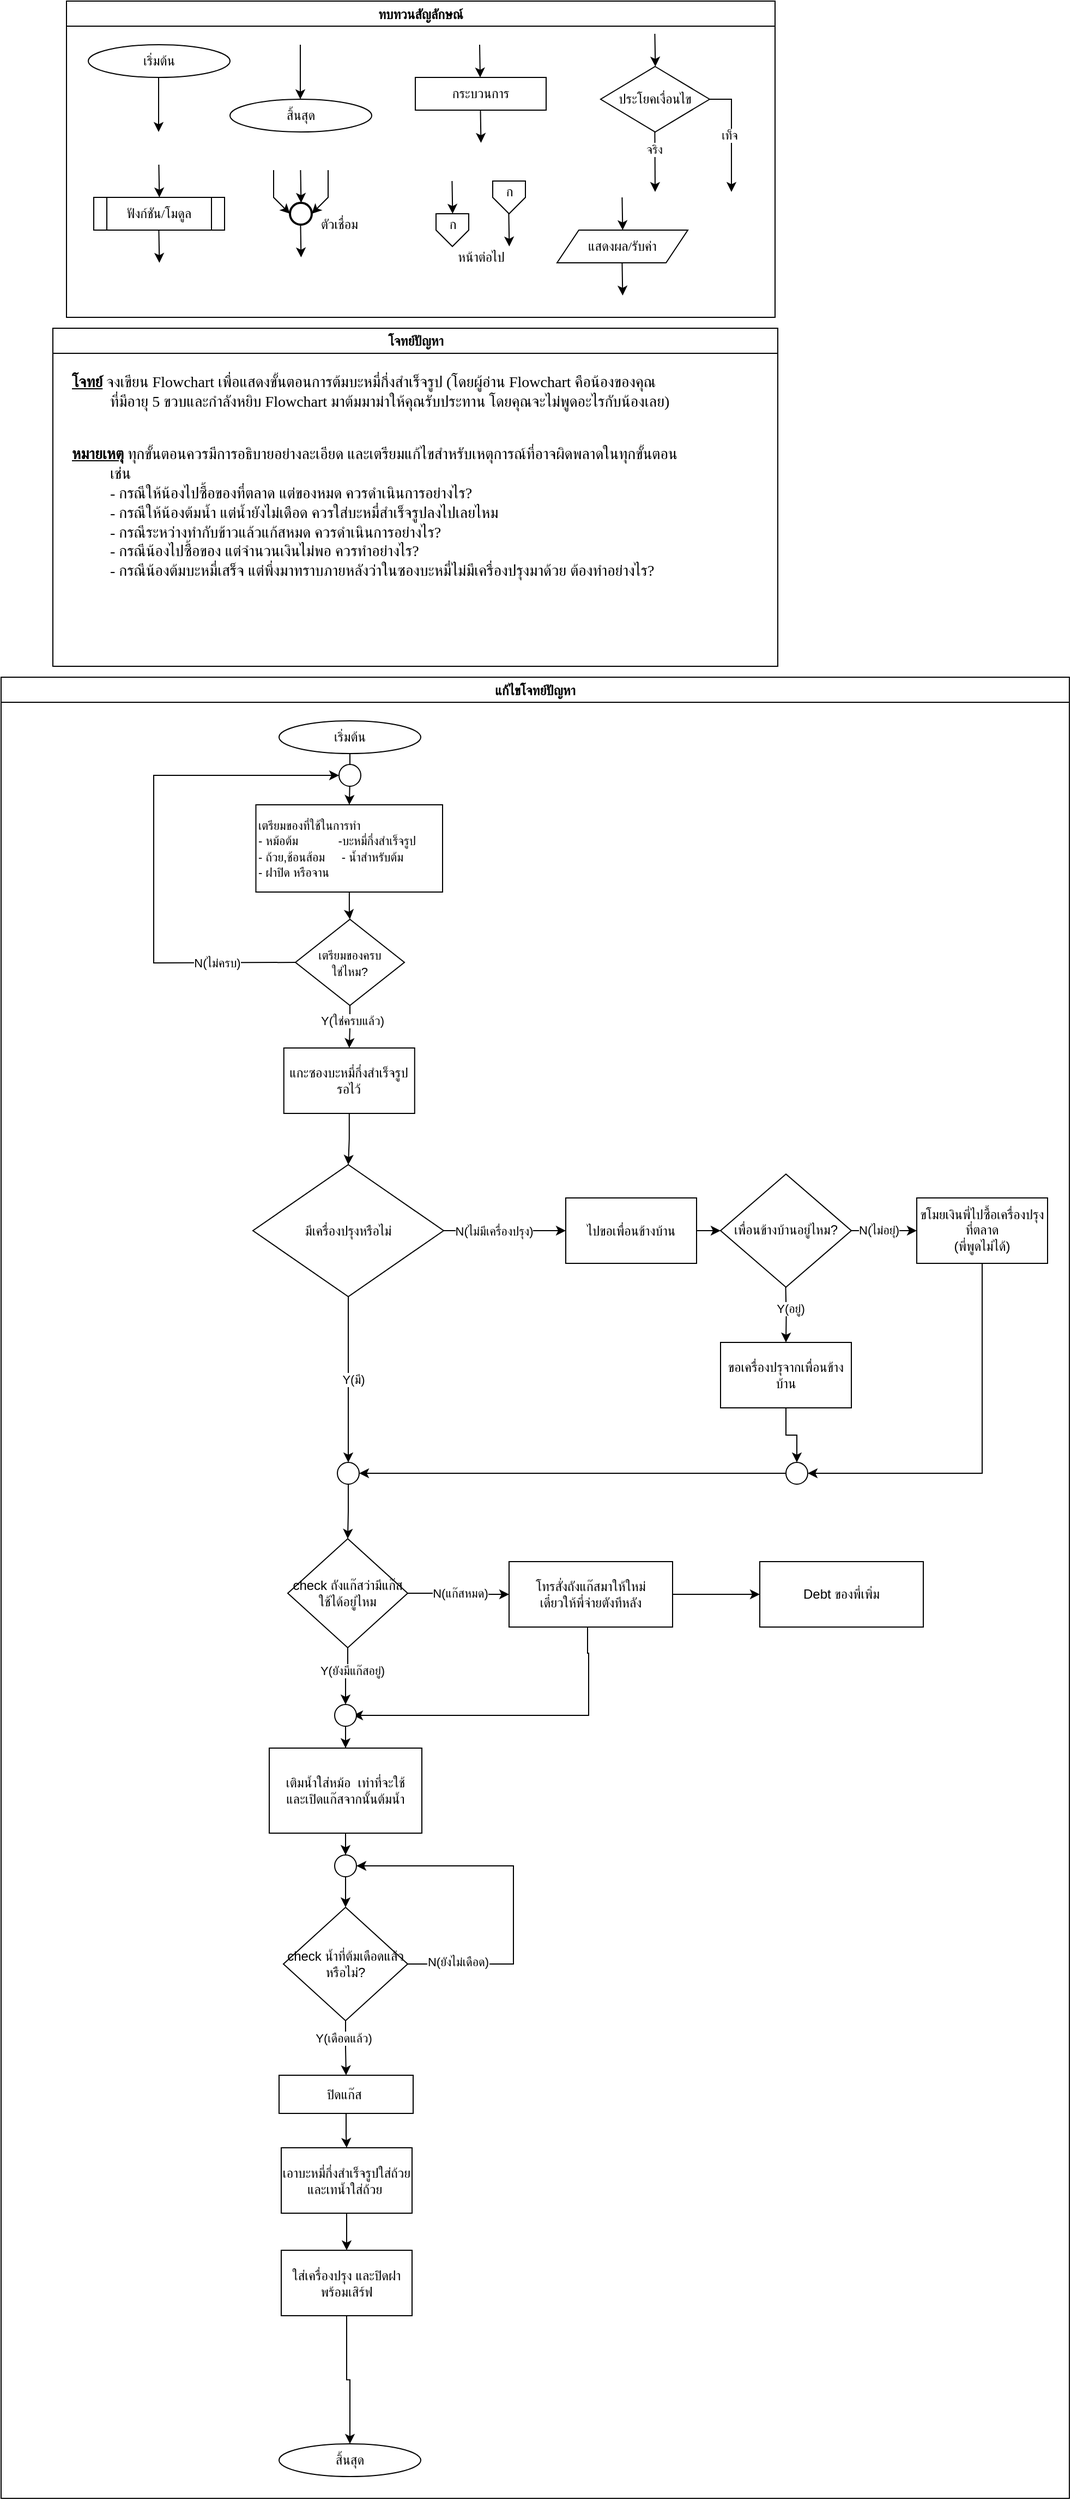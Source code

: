<mxfile version="27.1.4">
  <diagram id="C5RBs43oDa-KdzZeNtuy" name="Page-1">
    <mxGraphModel dx="2495" dy="925" grid="1" gridSize="10" guides="1" tooltips="1" connect="1" arrows="1" fold="1" page="1" pageScale="1" pageWidth="827" pageHeight="1169" math="0" shadow="0">
      <root>
        <mxCell id="WIyWlLk6GJQsqaUBKTNV-0" />
        <mxCell id="WIyWlLk6GJQsqaUBKTNV-1" parent="WIyWlLk6GJQsqaUBKTNV-0" />
        <mxCell id="M7CGMbNuYNeq0SnUNNgH-6" value="ทบทวนสัญลักษณ์" style="swimlane;fontFamily=Sarabun;fontSource=https%3A%2F%2Ffonts.googleapis.com%2Fcss%3Ffamily%3DSarabun;" parent="WIyWlLk6GJQsqaUBKTNV-1" vertex="1">
          <mxGeometry x="-720" y="20" width="650" height="290" as="geometry" />
        </mxCell>
        <mxCell id="M7CGMbNuYNeq0SnUNNgH-2" value="&lt;font data-font-src=&quot;https://fonts.googleapis.com/css?family=Sarabun&quot; face=&quot;Sarabun&quot;&gt;เริ่มต้น&lt;/font&gt;" style="ellipse;whiteSpace=wrap;html=1;" parent="M7CGMbNuYNeq0SnUNNgH-6" vertex="1">
          <mxGeometry x="20" y="40" width="130" height="30" as="geometry" />
        </mxCell>
        <mxCell id="M7CGMbNuYNeq0SnUNNgH-5" value="" style="endArrow=classic;html=1;rounded=0;" parent="M7CGMbNuYNeq0SnUNNgH-6" edge="1">
          <mxGeometry width="50" height="50" relative="1" as="geometry">
            <mxPoint x="84.5" y="70" as="sourcePoint" />
            <mxPoint x="84.5" y="120" as="targetPoint" />
          </mxGeometry>
        </mxCell>
        <mxCell id="M7CGMbNuYNeq0SnUNNgH-3" value="&lt;font face=&quot;Sarabun&quot;&gt;สิ้นสุด&lt;/font&gt;" style="ellipse;whiteSpace=wrap;html=1;" parent="M7CGMbNuYNeq0SnUNNgH-6" vertex="1">
          <mxGeometry x="150" y="90" width="130" height="30" as="geometry" />
        </mxCell>
        <mxCell id="M7CGMbNuYNeq0SnUNNgH-4" value="" style="endArrow=classic;html=1;rounded=0;" parent="M7CGMbNuYNeq0SnUNNgH-6" edge="1">
          <mxGeometry width="50" height="50" relative="1" as="geometry">
            <mxPoint x="214.5" y="40" as="sourcePoint" />
            <mxPoint x="214.5" y="90" as="targetPoint" />
          </mxGeometry>
        </mxCell>
        <mxCell id="mvioNwK95yMqdUQ73LqQ-0" value="กระบวนการ" style="rounded=0;whiteSpace=wrap;html=1;fontFamily=Sarabun;fontSource=https%3A%2F%2Ffonts.googleapis.com%2Fcss%3Ffamily%3DSarabun;" parent="M7CGMbNuYNeq0SnUNNgH-6" vertex="1">
          <mxGeometry x="320" y="70" width="120" height="30" as="geometry" />
        </mxCell>
        <mxCell id="mvioNwK95yMqdUQ73LqQ-1" value="" style="endArrow=classic;html=1;rounded=0;" parent="M7CGMbNuYNeq0SnUNNgH-6" edge="1">
          <mxGeometry width="50" height="50" relative="1" as="geometry">
            <mxPoint x="379" y="40" as="sourcePoint" />
            <mxPoint x="379.5" y="70" as="targetPoint" />
          </mxGeometry>
        </mxCell>
        <mxCell id="mvioNwK95yMqdUQ73LqQ-2" value="" style="endArrow=classic;html=1;rounded=0;" parent="M7CGMbNuYNeq0SnUNNgH-6" edge="1">
          <mxGeometry width="50" height="50" relative="1" as="geometry">
            <mxPoint x="379.75" y="100" as="sourcePoint" />
            <mxPoint x="380.25" y="130" as="targetPoint" />
          </mxGeometry>
        </mxCell>
        <mxCell id="mvioNwK95yMqdUQ73LqQ-3" value="ประโยคเงื่อนไข" style="rhombus;whiteSpace=wrap;html=1;fontFamily=Sarabun;fontSource=https%3A%2F%2Ffonts.googleapis.com%2Fcss%3Ffamily%3DSarabun;" parent="M7CGMbNuYNeq0SnUNNgH-6" vertex="1">
          <mxGeometry x="490" y="60" width="100" height="60" as="geometry" />
        </mxCell>
        <mxCell id="mvioNwK95yMqdUQ73LqQ-4" value="" style="endArrow=classic;html=1;rounded=0;" parent="M7CGMbNuYNeq0SnUNNgH-6" edge="1">
          <mxGeometry width="50" height="50" relative="1" as="geometry">
            <mxPoint x="539.71" y="30" as="sourcePoint" />
            <mxPoint x="540.21" y="60" as="targetPoint" />
          </mxGeometry>
        </mxCell>
        <mxCell id="mvioNwK95yMqdUQ73LqQ-5" value="" style="endArrow=classic;html=1;rounded=0;" parent="M7CGMbNuYNeq0SnUNNgH-6" edge="1">
          <mxGeometry width="50" height="50" relative="1" as="geometry">
            <mxPoint x="539.71" y="120" as="sourcePoint" />
            <mxPoint x="540" y="175" as="targetPoint" />
          </mxGeometry>
        </mxCell>
        <mxCell id="mvioNwK95yMqdUQ73LqQ-7" value="จริง" style="edgeLabel;html=1;align=center;verticalAlign=middle;resizable=0;points=[];fontFamily=Sarabun;fontSource=https%3A%2F%2Ffonts.googleapis.com%2Fcss%3Ffamily%3DSarabun;" parent="mvioNwK95yMqdUQ73LqQ-5" vertex="1" connectable="0">
          <mxGeometry x="-0.414" y="-1" relative="1" as="geometry">
            <mxPoint as="offset" />
          </mxGeometry>
        </mxCell>
        <mxCell id="mvioNwK95yMqdUQ73LqQ-6" value="" style="endArrow=classic;html=1;rounded=0;exitX=1;exitY=0.5;exitDx=0;exitDy=0;" parent="M7CGMbNuYNeq0SnUNNgH-6" source="mvioNwK95yMqdUQ73LqQ-3" edge="1">
          <mxGeometry width="50" height="50" relative="1" as="geometry">
            <mxPoint x="620" y="95" as="sourcePoint" />
            <mxPoint x="610" y="175" as="targetPoint" />
            <Array as="points">
              <mxPoint x="610" y="90" />
            </Array>
          </mxGeometry>
        </mxCell>
        <mxCell id="mvioNwK95yMqdUQ73LqQ-8" value="&lt;font data-font-src=&quot;https://fonts.googleapis.com/css?family=Sarabun&quot; face=&quot;Sarabun&quot;&gt;เท็จ&lt;/font&gt;" style="edgeLabel;html=1;align=center;verticalAlign=middle;resizable=0;points=[];" parent="mvioNwK95yMqdUQ73LqQ-6" vertex="1" connectable="0">
          <mxGeometry x="-0.002" y="-2" relative="1" as="geometry">
            <mxPoint as="offset" />
          </mxGeometry>
        </mxCell>
        <mxCell id="mvioNwK95yMqdUQ73LqQ-9" value="&lt;font data-font-src=&quot;https://fonts.googleapis.com/css?family=Sarabun&quot; face=&quot;Sarabun&quot;&gt;ฟังก์ชัน/โมดูล&lt;/font&gt;" style="shape=process;whiteSpace=wrap;html=1;backgroundOutline=1;" parent="M7CGMbNuYNeq0SnUNNgH-6" vertex="1">
          <mxGeometry x="25" y="180" width="120" height="30" as="geometry" />
        </mxCell>
        <mxCell id="mvioNwK95yMqdUQ73LqQ-11" value="" style="endArrow=classic;html=1;rounded=0;" parent="M7CGMbNuYNeq0SnUNNgH-6" edge="1">
          <mxGeometry width="50" height="50" relative="1" as="geometry">
            <mxPoint x="84.71" y="150" as="sourcePoint" />
            <mxPoint x="85.21" y="180" as="targetPoint" />
          </mxGeometry>
        </mxCell>
        <mxCell id="mvioNwK95yMqdUQ73LqQ-12" value="" style="endArrow=classic;html=1;rounded=0;" parent="M7CGMbNuYNeq0SnUNNgH-6" edge="1">
          <mxGeometry width="50" height="50" relative="1" as="geometry">
            <mxPoint x="84.71" y="210" as="sourcePoint" />
            <mxPoint x="85.21" y="240" as="targetPoint" />
          </mxGeometry>
        </mxCell>
        <mxCell id="mvioNwK95yMqdUQ73LqQ-13" value="" style="strokeWidth=2;html=1;shape=mxgraph.flowchart.start_2;whiteSpace=wrap;" parent="M7CGMbNuYNeq0SnUNNgH-6" vertex="1">
          <mxGeometry x="205" y="185" width="20" height="20" as="geometry" />
        </mxCell>
        <mxCell id="mvioNwK95yMqdUQ73LqQ-16" value="" style="endArrow=classic;html=1;rounded=0;" parent="M7CGMbNuYNeq0SnUNNgH-6" edge="1">
          <mxGeometry width="50" height="50" relative="1" as="geometry">
            <mxPoint x="214.71" y="155" as="sourcePoint" />
            <mxPoint x="215.21" y="185" as="targetPoint" />
          </mxGeometry>
        </mxCell>
        <mxCell id="mvioNwK95yMqdUQ73LqQ-17" value="" style="endArrow=classic;html=1;rounded=0;entryX=0;entryY=0.5;entryDx=0;entryDy=0;entryPerimeter=0;" parent="M7CGMbNuYNeq0SnUNNgH-6" target="mvioNwK95yMqdUQ73LqQ-13" edge="1">
          <mxGeometry width="50" height="50" relative="1" as="geometry">
            <mxPoint x="190.0" y="155" as="sourcePoint" />
            <mxPoint x="190.5" y="185" as="targetPoint" />
            <Array as="points">
              <mxPoint x="190" y="180" />
            </Array>
          </mxGeometry>
        </mxCell>
        <mxCell id="mvioNwK95yMqdUQ73LqQ-18" value="" style="endArrow=classic;html=1;rounded=0;entryX=1;entryY=0.5;entryDx=0;entryDy=0;entryPerimeter=0;" parent="M7CGMbNuYNeq0SnUNNgH-6" target="mvioNwK95yMqdUQ73LqQ-13" edge="1">
          <mxGeometry width="50" height="50" relative="1" as="geometry">
            <mxPoint x="240.0" y="155" as="sourcePoint" />
            <mxPoint x="240.5" y="185" as="targetPoint" />
            <Array as="points">
              <mxPoint x="240" y="180" />
            </Array>
          </mxGeometry>
        </mxCell>
        <mxCell id="mvioNwK95yMqdUQ73LqQ-19" value="" style="endArrow=classic;html=1;rounded=0;" parent="M7CGMbNuYNeq0SnUNNgH-6" edge="1">
          <mxGeometry width="50" height="50" relative="1" as="geometry">
            <mxPoint x="214.71" y="205" as="sourcePoint" />
            <mxPoint x="215.21" y="235" as="targetPoint" />
          </mxGeometry>
        </mxCell>
        <mxCell id="mvioNwK95yMqdUQ73LqQ-20" value="&lt;font data-font-src=&quot;https://fonts.googleapis.com/css?family=Sarabun&quot; face=&quot;Sarabun&quot;&gt;ตัวเชื่อม&lt;/font&gt;" style="text;html=1;align=center;verticalAlign=middle;resizable=0;points=[];autosize=1;strokeColor=none;fillColor=none;" parent="M7CGMbNuYNeq0SnUNNgH-6" vertex="1">
          <mxGeometry x="220" y="190" width="60" height="30" as="geometry" />
        </mxCell>
        <mxCell id="mvioNwK95yMqdUQ73LqQ-25" value="" style="endArrow=classic;html=1;rounded=0;" parent="M7CGMbNuYNeq0SnUNNgH-6" edge="1">
          <mxGeometry width="50" height="50" relative="1" as="geometry">
            <mxPoint x="353.71" y="165" as="sourcePoint" />
            <mxPoint x="354.21" y="195" as="targetPoint" />
          </mxGeometry>
        </mxCell>
        <mxCell id="mvioNwK95yMqdUQ73LqQ-21" value="" style="verticalLabelPosition=bottom;verticalAlign=top;html=1;shape=offPageConnector;rounded=0;size=0.5;" parent="M7CGMbNuYNeq0SnUNNgH-6" vertex="1">
          <mxGeometry x="339" y="195" width="30" height="30" as="geometry" />
        </mxCell>
        <mxCell id="mvioNwK95yMqdUQ73LqQ-26" value="" style="endArrow=classic;html=1;rounded=0;" parent="M7CGMbNuYNeq0SnUNNgH-6" edge="1">
          <mxGeometry width="50" height="50" relative="1" as="geometry">
            <mxPoint x="405.71" y="195" as="sourcePoint" />
            <mxPoint x="406.21" y="225" as="targetPoint" />
          </mxGeometry>
        </mxCell>
        <mxCell id="mvioNwK95yMqdUQ73LqQ-27" value="" style="verticalLabelPosition=bottom;verticalAlign=top;html=1;shape=offPageConnector;rounded=0;size=0.5;" parent="M7CGMbNuYNeq0SnUNNgH-6" vertex="1">
          <mxGeometry x="391" y="165" width="30" height="30" as="geometry" />
        </mxCell>
        <mxCell id="mvioNwK95yMqdUQ73LqQ-28" value="หน้าต่อไป" style="text;html=1;align=center;verticalAlign=middle;resizable=0;points=[];autosize=1;strokeColor=none;fillColor=none;fontFamily=Sarabun;fontSource=https%3A%2F%2Ffonts.googleapis.com%2Fcss%3Ffamily%3DSarabun;" parent="M7CGMbNuYNeq0SnUNNgH-6" vertex="1">
          <mxGeometry x="345" y="220" width="70" height="30" as="geometry" />
        </mxCell>
        <mxCell id="mvioNwK95yMqdUQ73LqQ-29" value="ก" style="text;html=1;align=center;verticalAlign=middle;resizable=0;points=[];autosize=1;strokeColor=none;fillColor=none;fontFamily=Sarabun;fontSource=https%3A%2F%2Ffonts.googleapis.com%2Fcss%3Ffamily%3DSarabun;" parent="M7CGMbNuYNeq0SnUNNgH-6" vertex="1">
          <mxGeometry x="339" y="190" width="30" height="30" as="geometry" />
        </mxCell>
        <mxCell id="mvioNwK95yMqdUQ73LqQ-30" value="ก" style="text;html=1;align=center;verticalAlign=middle;resizable=0;points=[];autosize=1;strokeColor=none;fillColor=none;fontFamily=Sarabun;fontSource=https%3A%2F%2Ffonts.googleapis.com%2Fcss%3Ffamily%3DSarabun;" parent="M7CGMbNuYNeq0SnUNNgH-6" vertex="1">
          <mxGeometry x="391" y="160" width="30" height="30" as="geometry" />
        </mxCell>
        <mxCell id="mvioNwK95yMqdUQ73LqQ-32" value="แสดงผล/รับค่า" style="shape=parallelogram;perimeter=parallelogramPerimeter;whiteSpace=wrap;html=1;fixedSize=1;fontFamily=Sarabun;fontSource=https%3A%2F%2Ffonts.googleapis.com%2Fcss%3Ffamily%3DSarabun;" parent="M7CGMbNuYNeq0SnUNNgH-6" vertex="1">
          <mxGeometry x="450" y="210" width="120" height="30" as="geometry" />
        </mxCell>
        <mxCell id="mvioNwK95yMqdUQ73LqQ-33" value="" style="endArrow=classic;html=1;rounded=0;" parent="M7CGMbNuYNeq0SnUNNgH-6" edge="1">
          <mxGeometry width="50" height="50" relative="1" as="geometry">
            <mxPoint x="509.71" y="180" as="sourcePoint" />
            <mxPoint x="510.21" y="210" as="targetPoint" />
          </mxGeometry>
        </mxCell>
        <mxCell id="mvioNwK95yMqdUQ73LqQ-34" value="" style="endArrow=classic;html=1;rounded=0;" parent="M7CGMbNuYNeq0SnUNNgH-6" edge="1">
          <mxGeometry width="50" height="50" relative="1" as="geometry">
            <mxPoint x="509.71" y="240" as="sourcePoint" />
            <mxPoint x="510.21" y="270" as="targetPoint" />
          </mxGeometry>
        </mxCell>
        <mxCell id="mvioNwK95yMqdUQ73LqQ-36" value="แก้ไขโจทย์ปัญหา" style="swimlane;fontFamily=Sarabun;fontSource=https%3A%2F%2Ffonts.googleapis.com%2Fcss%3Ffamily%3DSarabun;movable=1;resizable=1;rotatable=1;deletable=1;editable=1;locked=0;connectable=1;" parent="WIyWlLk6GJQsqaUBKTNV-1" vertex="1">
          <mxGeometry x="-780" y="640" width="980" height="1670" as="geometry" />
        </mxCell>
        <mxCell id="4yjpUiBiDHV-2xOkx83P-2" value="" style="edgeStyle=orthogonalEdgeStyle;rounded=0;orthogonalLoop=1;jettySize=auto;html=1;" edge="1" parent="mvioNwK95yMqdUQ73LqQ-36" source="mvioNwK95yMqdUQ73LqQ-35" target="4yjpUiBiDHV-2xOkx83P-1">
          <mxGeometry relative="1" as="geometry" />
        </mxCell>
        <mxCell id="mvioNwK95yMqdUQ73LqQ-35" value="&lt;font data-font-src=&quot;https://fonts.googleapis.com/css?family=Sarabun&quot; face=&quot;Sarabun&quot;&gt;เริ่มต้น&lt;/font&gt;" style="ellipse;whiteSpace=wrap;html=1;" parent="mvioNwK95yMqdUQ73LqQ-36" vertex="1">
          <mxGeometry x="255" y="40" width="130" height="30" as="geometry" />
        </mxCell>
        <mxCell id="mvioNwK95yMqdUQ73LqQ-69" value="&lt;font face=&quot;Sarabun&quot;&gt;สิ้นสุด&lt;/font&gt;" style="ellipse;whiteSpace=wrap;html=1;" parent="mvioNwK95yMqdUQ73LqQ-36" vertex="1">
          <mxGeometry x="255" y="1620" width="130" height="30" as="geometry" />
        </mxCell>
        <mxCell id="4yjpUiBiDHV-2xOkx83P-32" value="" style="edgeStyle=orthogonalEdgeStyle;rounded=0;orthogonalLoop=1;jettySize=auto;html=1;" edge="1" parent="mvioNwK95yMqdUQ73LqQ-36" source="4yjpUiBiDHV-2xOkx83P-1" target="4yjpUiBiDHV-2xOkx83P-3">
          <mxGeometry relative="1" as="geometry" />
        </mxCell>
        <mxCell id="4yjpUiBiDHV-2xOkx83P-1" value="&lt;div&gt;&lt;font style=&quot;font-size: 11px;&quot;&gt;เตรียมของที่ใช้ในการทำ&lt;/font&gt;&lt;/div&gt;&lt;div&gt;&lt;font style=&quot;font-size: 11px;&quot;&gt;- หม้อต้ม&amp;nbsp; &amp;nbsp; &amp;nbsp; &amp;nbsp; &amp;nbsp; &amp;nbsp; -&lt;font&gt;&lt;span style=&quot;font-family: Sarabun; text-wrap-mode: nowrap; background-color: transparent; color: light-dark(rgb(0, 0, 0), rgb(255, 255, 255));&quot;&gt;บะหมี่กึ่งสำเร็จรูป&lt;/span&gt;&lt;/font&gt;&lt;/font&gt;&lt;/div&gt;&lt;div&gt;&lt;font style=&quot;font-size: 11px;&quot;&gt;- ถ้วย,&lt;span style=&quot;background-color: transparent; color: light-dark(rgb(0, 0, 0), rgb(255, 255, 255));&quot;&gt;ช้อนส้อม&lt;/span&gt;&lt;span style=&quot;background-color: transparent; color: light-dark(rgb(0, 0, 0), rgb(255, 255, 255));&quot;&gt;&amp;nbsp;&lt;span style=&quot;white-space: pre;&quot;&gt;&#x9;&lt;/span&gt;&amp;nbsp;- น้ำสำหรับต้ม&lt;/span&gt;&lt;/font&gt;&lt;/div&gt;&lt;div&gt;&lt;font style=&quot;font-size: 11px;&quot;&gt;- ฝาปิด หรือจาน&lt;/font&gt;&lt;/div&gt;" style="rounded=0;whiteSpace=wrap;html=1;align=left;" vertex="1" parent="mvioNwK95yMqdUQ73LqQ-36">
          <mxGeometry x="233.75" y="117" width="171.25" height="80" as="geometry" />
        </mxCell>
        <mxCell id="4yjpUiBiDHV-2xOkx83P-38" value="" style="edgeStyle=orthogonalEdgeStyle;rounded=0;orthogonalLoop=1;jettySize=auto;html=1;" edge="1" parent="mvioNwK95yMqdUQ73LqQ-36" source="4yjpUiBiDHV-2xOkx83P-3" target="4yjpUiBiDHV-2xOkx83P-37">
          <mxGeometry relative="1" as="geometry" />
        </mxCell>
        <mxCell id="4yjpUiBiDHV-2xOkx83P-39" value="Y(ใช่ครบแล้ว)" style="edgeLabel;html=1;align=center;verticalAlign=middle;resizable=0;points=[];" vertex="1" connectable="0" parent="4yjpUiBiDHV-2xOkx83P-38">
          <mxGeometry x="-0.318" y="2" relative="1" as="geometry">
            <mxPoint as="offset" />
          </mxGeometry>
        </mxCell>
        <mxCell id="4yjpUiBiDHV-2xOkx83P-3" value="&lt;font style=&quot;font-size: 11px;&quot;&gt;เตรียมของครบ&lt;/font&gt;&lt;div&gt;&lt;font style=&quot;font-size: 11px;&quot;&gt;ใช่ไหม?&lt;/font&gt;&lt;/div&gt;" style="rhombus;whiteSpace=wrap;html=1;" vertex="1" parent="mvioNwK95yMqdUQ73LqQ-36">
          <mxGeometry x="270" y="222" width="100" height="79" as="geometry" />
        </mxCell>
        <mxCell id="4yjpUiBiDHV-2xOkx83P-5" value="" style="endArrow=classic;html=1;rounded=0;exitX=0;exitY=0.5;exitDx=0;exitDy=0;entryX=0;entryY=0.5;entryDx=0;entryDy=0;" edge="1" parent="mvioNwK95yMqdUQ73LqQ-36" source="4yjpUiBiDHV-2xOkx83P-3" target="4yjpUiBiDHV-2xOkx83P-25">
          <mxGeometry width="50" height="50" relative="1" as="geometry">
            <mxPoint x="330" y="210" as="sourcePoint" />
            <mxPoint x="200" y="70" as="targetPoint" />
            <Array as="points">
              <mxPoint x="140" y="262" />
              <mxPoint x="140" y="180" />
              <mxPoint x="140" y="90" />
              <mxPoint x="200" y="90" />
            </Array>
          </mxGeometry>
        </mxCell>
        <mxCell id="4yjpUiBiDHV-2xOkx83P-7" value="N(ไม่ครบ)" style="edgeLabel;html=1;align=center;verticalAlign=middle;resizable=0;points=[];" vertex="1" connectable="0" parent="4yjpUiBiDHV-2xOkx83P-5">
          <mxGeometry x="-0.692" relative="1" as="geometry">
            <mxPoint as="offset" />
          </mxGeometry>
        </mxCell>
        <mxCell id="4yjpUiBiDHV-2xOkx83P-14" value="" style="edgeStyle=orthogonalEdgeStyle;rounded=0;orthogonalLoop=1;jettySize=auto;html=1;" edge="1" parent="mvioNwK95yMqdUQ73LqQ-36" source="4yjpUiBiDHV-2xOkx83P-12" target="4yjpUiBiDHV-2xOkx83P-13">
          <mxGeometry relative="1" as="geometry" />
        </mxCell>
        <mxCell id="4yjpUiBiDHV-2xOkx83P-15" value="N(แก๊สหมด)" style="edgeLabel;html=1;align=center;verticalAlign=middle;resizable=0;points=[];" vertex="1" connectable="0" parent="4yjpUiBiDHV-2xOkx83P-14">
          <mxGeometry x="-0.009" y="1" relative="1" as="geometry">
            <mxPoint as="offset" />
          </mxGeometry>
        </mxCell>
        <mxCell id="4yjpUiBiDHV-2xOkx83P-17" value="" style="edgeStyle=orthogonalEdgeStyle;rounded=0;orthogonalLoop=1;jettySize=auto;html=1;" edge="1" parent="mvioNwK95yMqdUQ73LqQ-36" source="4yjpUiBiDHV-2xOkx83P-18" target="4yjpUiBiDHV-2xOkx83P-16">
          <mxGeometry relative="1" as="geometry" />
        </mxCell>
        <mxCell id="4yjpUiBiDHV-2xOkx83P-12" value="check ถังแก๊สว่ามีแก๊สใช้ได้อยู่ไหม" style="rhombus;whiteSpace=wrap;html=1;" vertex="1" parent="mvioNwK95yMqdUQ73LqQ-36">
          <mxGeometry x="263" y="790" width="110" height="100" as="geometry" />
        </mxCell>
        <mxCell id="4yjpUiBiDHV-2xOkx83P-22" style="edgeStyle=orthogonalEdgeStyle;rounded=0;orthogonalLoop=1;jettySize=auto;html=1;entryX=1;entryY=0.5;entryDx=0;entryDy=0;" edge="1" parent="mvioNwK95yMqdUQ73LqQ-36">
          <mxGeometry relative="1" as="geometry">
            <mxPoint x="323" y="952" as="targetPoint" />
            <mxPoint x="538" y="871" as="sourcePoint" />
            <Array as="points">
              <mxPoint x="538" y="895" />
              <mxPoint x="539" y="895" />
              <mxPoint x="539" y="952" />
            </Array>
          </mxGeometry>
        </mxCell>
        <mxCell id="4yjpUiBiDHV-2xOkx83P-68" value="" style="edgeStyle=orthogonalEdgeStyle;rounded=0;orthogonalLoop=1;jettySize=auto;html=1;" edge="1" parent="mvioNwK95yMqdUQ73LqQ-36" source="4yjpUiBiDHV-2xOkx83P-13" target="4yjpUiBiDHV-2xOkx83P-67">
          <mxGeometry relative="1" as="geometry" />
        </mxCell>
        <mxCell id="4yjpUiBiDHV-2xOkx83P-13" value="โทรสั่งถังแก๊สมาให้ใหม่&lt;div&gt;เดี๋ยวให้พี่จ่ายตังทีหลัง&lt;/div&gt;" style="whiteSpace=wrap;html=1;" vertex="1" parent="mvioNwK95yMqdUQ73LqQ-36">
          <mxGeometry x="466" y="811" width="150" height="60" as="geometry" />
        </mxCell>
        <mxCell id="4yjpUiBiDHV-2xOkx83P-70" value="" style="edgeStyle=orthogonalEdgeStyle;rounded=0;orthogonalLoop=1;jettySize=auto;html=1;" edge="1" parent="mvioNwK95yMqdUQ73LqQ-36" source="4yjpUiBiDHV-2xOkx83P-73" target="4yjpUiBiDHV-2xOkx83P-69">
          <mxGeometry relative="1" as="geometry" />
        </mxCell>
        <mxCell id="4yjpUiBiDHV-2xOkx83P-16" value="เติมน้ำใส่หม้อ&amp;nbsp; เท่าที่จะใช้&lt;div&gt;และเปิดแก๊สจากนั้นต้มน้ำ&lt;/div&gt;" style="whiteSpace=wrap;html=1;" vertex="1" parent="mvioNwK95yMqdUQ73LqQ-36">
          <mxGeometry x="246" y="982" width="140" height="78" as="geometry" />
        </mxCell>
        <mxCell id="4yjpUiBiDHV-2xOkx83P-19" value="" style="edgeStyle=orthogonalEdgeStyle;rounded=0;orthogonalLoop=1;jettySize=auto;html=1;" edge="1" parent="mvioNwK95yMqdUQ73LqQ-36" source="4yjpUiBiDHV-2xOkx83P-12" target="4yjpUiBiDHV-2xOkx83P-18">
          <mxGeometry relative="1" as="geometry">
            <mxPoint x="-494" y="1470" as="sourcePoint" />
            <mxPoint x="-494" y="1570" as="targetPoint" />
          </mxGeometry>
        </mxCell>
        <mxCell id="4yjpUiBiDHV-2xOkx83P-23" value="Y(ยังมีแก๊สอยู่)" style="edgeLabel;html=1;align=center;verticalAlign=middle;resizable=0;points=[];" vertex="1" connectable="0" parent="4yjpUiBiDHV-2xOkx83P-19">
          <mxGeometry x="-0.248" y="4" relative="1" as="geometry">
            <mxPoint as="offset" />
          </mxGeometry>
        </mxCell>
        <mxCell id="4yjpUiBiDHV-2xOkx83P-18" value="" style="ellipse;whiteSpace=wrap;html=1;aspect=fixed;" vertex="1" parent="mvioNwK95yMqdUQ73LqQ-36">
          <mxGeometry x="306" y="942" width="20" height="20" as="geometry" />
        </mxCell>
        <mxCell id="4yjpUiBiDHV-2xOkx83P-25" value="" style="ellipse;whiteSpace=wrap;html=1;aspect=fixed;" vertex="1" parent="mvioNwK95yMqdUQ73LqQ-36">
          <mxGeometry x="310" y="80" width="20" height="20" as="geometry" />
        </mxCell>
        <mxCell id="4yjpUiBiDHV-2xOkx83P-42" value="" style="edgeStyle=orthogonalEdgeStyle;rounded=0;orthogonalLoop=1;jettySize=auto;html=1;" edge="1" parent="mvioNwK95yMqdUQ73LqQ-36" source="4yjpUiBiDHV-2xOkx83P-33" target="4yjpUiBiDHV-2xOkx83P-41">
          <mxGeometry relative="1" as="geometry" />
        </mxCell>
        <mxCell id="4yjpUiBiDHV-2xOkx83P-43" value="N(ไม่มีเครื่องปรุง)" style="edgeLabel;html=1;align=center;verticalAlign=middle;resizable=0;points=[];" vertex="1" connectable="0" parent="4yjpUiBiDHV-2xOkx83P-42">
          <mxGeometry x="-0.621" y="1" relative="1" as="geometry">
            <mxPoint x="25" y="1" as="offset" />
          </mxGeometry>
        </mxCell>
        <mxCell id="4yjpUiBiDHV-2xOkx83P-63" style="edgeStyle=orthogonalEdgeStyle;rounded=0;orthogonalLoop=1;jettySize=auto;html=1;entryX=0.5;entryY=0;entryDx=0;entryDy=0;" edge="1" parent="mvioNwK95yMqdUQ73LqQ-36" source="4yjpUiBiDHV-2xOkx83P-33" target="4yjpUiBiDHV-2xOkx83P-61">
          <mxGeometry relative="1" as="geometry" />
        </mxCell>
        <mxCell id="4yjpUiBiDHV-2xOkx83P-64" value="Y(มี)" style="edgeLabel;html=1;align=center;verticalAlign=middle;resizable=0;points=[];" vertex="1" connectable="0" parent="4yjpUiBiDHV-2xOkx83P-63">
          <mxGeometry x="0.002" y="4" relative="1" as="geometry">
            <mxPoint as="offset" />
          </mxGeometry>
        </mxCell>
        <mxCell id="4yjpUiBiDHV-2xOkx83P-33" value="มีเครื่องปรุงหรือไม่" style="rhombus;whiteSpace=wrap;html=1;" vertex="1" parent="mvioNwK95yMqdUQ73LqQ-36">
          <mxGeometry x="231" y="447" width="175" height="121" as="geometry" />
        </mxCell>
        <mxCell id="4yjpUiBiDHV-2xOkx83P-40" value="" style="edgeStyle=orthogonalEdgeStyle;rounded=0;orthogonalLoop=1;jettySize=auto;html=1;" edge="1" parent="mvioNwK95yMqdUQ73LqQ-36" source="4yjpUiBiDHV-2xOkx83P-37" target="4yjpUiBiDHV-2xOkx83P-33">
          <mxGeometry relative="1" as="geometry" />
        </mxCell>
        <mxCell id="4yjpUiBiDHV-2xOkx83P-37" value="แกะซองบะหมี่กึ่งสำเร็จรูปรอไว้" style="whiteSpace=wrap;html=1;" vertex="1" parent="mvioNwK95yMqdUQ73LqQ-36">
          <mxGeometry x="259.38" y="340" width="120" height="60" as="geometry" />
        </mxCell>
        <mxCell id="4yjpUiBiDHV-2xOkx83P-47" value="" style="edgeStyle=orthogonalEdgeStyle;rounded=0;orthogonalLoop=1;jettySize=auto;html=1;" edge="1" parent="mvioNwK95yMqdUQ73LqQ-36" source="4yjpUiBiDHV-2xOkx83P-41" target="4yjpUiBiDHV-2xOkx83P-46">
          <mxGeometry relative="1" as="geometry" />
        </mxCell>
        <mxCell id="4yjpUiBiDHV-2xOkx83P-41" value="ไปขอเพื่อนข้างบ้าน" style="whiteSpace=wrap;html=1;" vertex="1" parent="mvioNwK95yMqdUQ73LqQ-36">
          <mxGeometry x="518" y="477.5" width="120" height="60" as="geometry" />
        </mxCell>
        <mxCell id="4yjpUiBiDHV-2xOkx83P-49" value="" style="edgeStyle=orthogonalEdgeStyle;rounded=0;orthogonalLoop=1;jettySize=auto;html=1;" edge="1" parent="mvioNwK95yMqdUQ73LqQ-36" source="4yjpUiBiDHV-2xOkx83P-46" target="4yjpUiBiDHV-2xOkx83P-48">
          <mxGeometry relative="1" as="geometry" />
        </mxCell>
        <mxCell id="4yjpUiBiDHV-2xOkx83P-50" value="N(ไม่อยุ่)" style="edgeLabel;html=1;align=center;verticalAlign=middle;resizable=0;points=[];" vertex="1" connectable="0" parent="4yjpUiBiDHV-2xOkx83P-49">
          <mxGeometry x="-0.453" y="-3" relative="1" as="geometry">
            <mxPoint x="8" y="-4" as="offset" />
          </mxGeometry>
        </mxCell>
        <mxCell id="4yjpUiBiDHV-2xOkx83P-52" value="" style="edgeStyle=orthogonalEdgeStyle;rounded=0;orthogonalLoop=1;jettySize=auto;html=1;entryX=0.5;entryY=0;entryDx=0;entryDy=0;" edge="1" parent="mvioNwK95yMqdUQ73LqQ-36" target="4yjpUiBiDHV-2xOkx83P-55">
          <mxGeometry relative="1" as="geometry">
            <mxPoint x="719.75" y="559.37" as="sourcePoint" />
            <mxPoint x="720" y="610" as="targetPoint" />
          </mxGeometry>
        </mxCell>
        <mxCell id="4yjpUiBiDHV-2xOkx83P-53" value="Y(อยู่)" style="edgeLabel;html=1;align=center;verticalAlign=middle;resizable=0;points=[];" vertex="1" connectable="0" parent="4yjpUiBiDHV-2xOkx83P-52">
          <mxGeometry x="-0.262" y="4" relative="1" as="geometry">
            <mxPoint as="offset" />
          </mxGeometry>
        </mxCell>
        <mxCell id="4yjpUiBiDHV-2xOkx83P-46" value="เพื่อนข้างบ้านอยู่ไหม?" style="rhombus;whiteSpace=wrap;html=1;" vertex="1" parent="mvioNwK95yMqdUQ73LqQ-36">
          <mxGeometry x="660" y="455.62" width="120" height="103.75" as="geometry" />
        </mxCell>
        <mxCell id="4yjpUiBiDHV-2xOkx83P-48" value="ขโมยเงินพี่ไปซื้อเครื่องปรุงที่ตลาด&lt;div&gt;(พี่พูดไม่ได้)&lt;/div&gt;" style="whiteSpace=wrap;html=1;" vertex="1" parent="mvioNwK95yMqdUQ73LqQ-36">
          <mxGeometry x="840" y="477.495" width="120" height="60" as="geometry" />
        </mxCell>
        <mxCell id="4yjpUiBiDHV-2xOkx83P-55" value="ขอเครื่องปรุจากเพื่อนข้างบ้าน" style="whiteSpace=wrap;html=1;" vertex="1" parent="mvioNwK95yMqdUQ73LqQ-36">
          <mxGeometry x="660" y="610" width="120" height="60" as="geometry" />
        </mxCell>
        <mxCell id="4yjpUiBiDHV-2xOkx83P-60" style="edgeStyle=orthogonalEdgeStyle;rounded=0;orthogonalLoop=1;jettySize=auto;html=1;entryX=1;entryY=0.5;entryDx=0;entryDy=0;" edge="1" parent="mvioNwK95yMqdUQ73LqQ-36" target="4yjpUiBiDHV-2xOkx83P-58">
          <mxGeometry relative="1" as="geometry">
            <mxPoint x="750" y="760" as="targetPoint" />
            <mxPoint x="894.428" y="537.495" as="sourcePoint" />
            <Array as="points">
              <mxPoint x="900" y="538" />
              <mxPoint x="900" y="730" />
            </Array>
          </mxGeometry>
        </mxCell>
        <mxCell id="4yjpUiBiDHV-2xOkx83P-65" value="" style="edgeStyle=orthogonalEdgeStyle;rounded=0;orthogonalLoop=1;jettySize=auto;html=1;" edge="1" parent="mvioNwK95yMqdUQ73LqQ-36" source="4yjpUiBiDHV-2xOkx83P-61" target="4yjpUiBiDHV-2xOkx83P-12">
          <mxGeometry relative="1" as="geometry" />
        </mxCell>
        <mxCell id="4yjpUiBiDHV-2xOkx83P-61" value="" style="ellipse;whiteSpace=wrap;html=1;aspect=fixed;" vertex="1" parent="mvioNwK95yMqdUQ73LqQ-36">
          <mxGeometry x="308.5" y="720" width="20" height="20" as="geometry" />
        </mxCell>
        <mxCell id="4yjpUiBiDHV-2xOkx83P-67" value="Debt ของพี่เพิ่ม" style="whiteSpace=wrap;html=1;" vertex="1" parent="mvioNwK95yMqdUQ73LqQ-36">
          <mxGeometry x="696" y="811" width="150" height="60" as="geometry" />
        </mxCell>
        <mxCell id="4yjpUiBiDHV-2xOkx83P-72" value="" style="edgeStyle=orthogonalEdgeStyle;rounded=0;orthogonalLoop=1;jettySize=auto;html=1;entryX=1;entryY=0.5;entryDx=0;entryDy=0;" edge="1" parent="mvioNwK95yMqdUQ73LqQ-36" source="4yjpUiBiDHV-2xOkx83P-69" target="4yjpUiBiDHV-2xOkx83P-73">
          <mxGeometry relative="1" as="geometry">
            <mxPoint x="330" y="1090" as="targetPoint" />
            <Array as="points">
              <mxPoint x="470" y="1180" />
              <mxPoint x="470" y="1090" />
            </Array>
          </mxGeometry>
        </mxCell>
        <mxCell id="4yjpUiBiDHV-2xOkx83P-75" value="N(ยังไม่เดือด)" style="edgeLabel;html=1;align=center;verticalAlign=middle;resizable=0;points=[];" vertex="1" connectable="0" parent="4yjpUiBiDHV-2xOkx83P-72">
          <mxGeometry x="-0.723" y="2" relative="1" as="geometry">
            <mxPoint as="offset" />
          </mxGeometry>
        </mxCell>
        <mxCell id="4yjpUiBiDHV-2xOkx83P-77" value="" style="edgeStyle=orthogonalEdgeStyle;rounded=0;orthogonalLoop=1;jettySize=auto;html=1;" edge="1" parent="mvioNwK95yMqdUQ73LqQ-36" source="4yjpUiBiDHV-2xOkx83P-69" target="4yjpUiBiDHV-2xOkx83P-76">
          <mxGeometry relative="1" as="geometry" />
        </mxCell>
        <mxCell id="4yjpUiBiDHV-2xOkx83P-78" value="Y(เดือดแล้ว)" style="edgeLabel;html=1;align=center;verticalAlign=middle;resizable=0;points=[];" vertex="1" connectable="0" parent="4yjpUiBiDHV-2xOkx83P-77">
          <mxGeometry x="-0.368" y="-2" relative="1" as="geometry">
            <mxPoint as="offset" />
          </mxGeometry>
        </mxCell>
        <mxCell id="4yjpUiBiDHV-2xOkx83P-69" value="check น้ำที่ต้มเดือดแล้วหรือไม่?" style="rhombus;whiteSpace=wrap;html=1;" vertex="1" parent="mvioNwK95yMqdUQ73LqQ-36">
          <mxGeometry x="259" y="1128" width="114" height="104" as="geometry" />
        </mxCell>
        <mxCell id="4yjpUiBiDHV-2xOkx83P-73" value="" style="ellipse;whiteSpace=wrap;html=1;aspect=fixed;" vertex="1" parent="mvioNwK95yMqdUQ73LqQ-36">
          <mxGeometry x="306" y="1080" width="20" height="20" as="geometry" />
        </mxCell>
        <mxCell id="4yjpUiBiDHV-2xOkx83P-74" value="" style="edgeStyle=orthogonalEdgeStyle;rounded=0;orthogonalLoop=1;jettySize=auto;html=1;" edge="1" parent="mvioNwK95yMqdUQ73LqQ-36" source="4yjpUiBiDHV-2xOkx83P-16" target="4yjpUiBiDHV-2xOkx83P-73">
          <mxGeometry relative="1" as="geometry">
            <mxPoint x="-454" y="1700" as="sourcePoint" />
            <mxPoint x="-453" y="1763" as="targetPoint" />
          </mxGeometry>
        </mxCell>
        <mxCell id="4yjpUiBiDHV-2xOkx83P-81" value="" style="edgeStyle=orthogonalEdgeStyle;rounded=0;orthogonalLoop=1;jettySize=auto;html=1;" edge="1" parent="mvioNwK95yMqdUQ73LqQ-36" source="4yjpUiBiDHV-2xOkx83P-76" target="4yjpUiBiDHV-2xOkx83P-80">
          <mxGeometry relative="1" as="geometry" />
        </mxCell>
        <mxCell id="4yjpUiBiDHV-2xOkx83P-76" value="ปิดแก๊ส&amp;nbsp;" style="whiteSpace=wrap;html=1;" vertex="1" parent="mvioNwK95yMqdUQ73LqQ-36">
          <mxGeometry x="255" y="1282" width="123" height="35" as="geometry" />
        </mxCell>
        <mxCell id="4yjpUiBiDHV-2xOkx83P-83" value="" style="edgeStyle=orthogonalEdgeStyle;rounded=0;orthogonalLoop=1;jettySize=auto;html=1;" edge="1" parent="mvioNwK95yMqdUQ73LqQ-36" source="4yjpUiBiDHV-2xOkx83P-80" target="4yjpUiBiDHV-2xOkx83P-82">
          <mxGeometry relative="1" as="geometry" />
        </mxCell>
        <mxCell id="4yjpUiBiDHV-2xOkx83P-80" value="เอาบะหมี่กึ่งสำเร็จรูปใส่ถ้วยและเทน้ำใส่ถ้วย&amp;nbsp;" style="whiteSpace=wrap;html=1;" vertex="1" parent="mvioNwK95yMqdUQ73LqQ-36">
          <mxGeometry x="257" y="1348.5" width="120" height="60" as="geometry" />
        </mxCell>
        <mxCell id="4yjpUiBiDHV-2xOkx83P-88" value="" style="edgeStyle=orthogonalEdgeStyle;rounded=0;orthogonalLoop=1;jettySize=auto;html=1;" edge="1" parent="mvioNwK95yMqdUQ73LqQ-36" source="4yjpUiBiDHV-2xOkx83P-82" target="mvioNwK95yMqdUQ73LqQ-69">
          <mxGeometry relative="1" as="geometry" />
        </mxCell>
        <mxCell id="4yjpUiBiDHV-2xOkx83P-82" value="ใส่เครื่องปรุง และปิดฝา&lt;div&gt;พร้อมเสิร์ฟ&lt;/div&gt;" style="whiteSpace=wrap;html=1;" vertex="1" parent="mvioNwK95yMqdUQ73LqQ-36">
          <mxGeometry x="257" y="1442.5" width="120" height="60" as="geometry" />
        </mxCell>
        <mxCell id="mvioNwK95yMqdUQ73LqQ-70" value="&lt;font data-font-src=&quot;https://fonts.googleapis.com/css?family=Sarabun&quot; face=&quot;Sarabun&quot;&gt;โจทย์ปัญหา&lt;/font&gt;" style="swimlane;whiteSpace=wrap;html=1;" parent="WIyWlLk6GJQsqaUBKTNV-1" vertex="1">
          <mxGeometry x="-732.5" y="320" width="665" height="310" as="geometry" />
        </mxCell>
        <mxCell id="mvioNwK95yMqdUQ73LqQ-71" value="&lt;p style=&quot;line-height: 120%;&quot;&gt;&lt;font data-font-src=&quot;https://fonts.googleapis.com/css?family=Sarabun&quot; face=&quot;Sarabun&quot; style=&quot;font-size: 14px;&quot;&gt;&lt;b&gt;&lt;u&gt;โจทย์&lt;/u&gt;&lt;/b&gt; จงเขียน Flowchart เพื่อแสดงขั้นตอนการต้มบะหมี่กึ่งสำเร็จรูป (โดยผู้อ่าน Flowchart คือน้องของคุณ&lt;br&gt;&amp;nbsp; &amp;nbsp; &amp;nbsp; &amp;nbsp; &amp;nbsp; ที่มีอายุ 5 ขวบและกำลังหยิบ Flowchart มาต้มมาม่าให้คุณรับประทาน โดยคุณจะไม่พูดอะไรกับน้องเลย)&lt;br&gt;&lt;/font&gt;&lt;br&gt;&lt;/p&gt;&lt;p style=&quot;line-height: 120%;&quot;&gt;&lt;font face=&quot;Sarabun&quot;&gt;&lt;b&gt;&lt;u&gt;หมายเหตุ&lt;/u&gt;&lt;/b&gt; ทุกขั้นตอนควรมีการอธิบายอย่างละเอียด และเตรียมแก้ไขสำหรับเหตุการณ์ที่อาจผิดพลาดในทุกขั้นตอน&lt;br&gt;&amp;nbsp; &amp;nbsp; &amp;nbsp; &amp;nbsp; &amp;nbsp; เช่น&lt;br&gt;&amp;nbsp; &amp;nbsp; &amp;nbsp; &amp;nbsp; &amp;nbsp; - กรณีให้น้องไปซื้อของที่ตลาด แต่ของหมด ควรดำเนินการอย่างไร?&lt;br&gt;&amp;nbsp; &amp;nbsp; &amp;nbsp; &amp;nbsp; &amp;nbsp; - กรณีให้น้องต้มน้ำ แต่น้ำยังไม่เดือด ควรใส่บะหมี่สำเร็จรูปลงไปเลยไหม&lt;br&gt;&amp;nbsp; &amp;nbsp; &amp;nbsp; &amp;nbsp; &amp;nbsp; - กรณีระหว่างทำกับข้าวแล้วแก้สหมด ควรดำเนินการอย่างไร?&lt;br&gt;&amp;nbsp; &amp;nbsp; &amp;nbsp; &amp;nbsp; &amp;nbsp; - กรณีน้องไปซื้อของ แต่จำนวนเงินไม่พอ ควรทำอย่างไร?&lt;br&gt;&amp;nbsp; &amp;nbsp; &amp;nbsp; &amp;nbsp; &amp;nbsp; - กรณีน้องต้มบะหมี่เสร็จ แต่พึ่งมาทราบภายหลังว่าในซองบะหมี่ไม่มีเครื่องปรุงมาด้วย ต้องทำอย่างไร?&lt;/font&gt;&lt;/p&gt;" style="text;html=1;align=left;verticalAlign=top;resizable=0;points=[];autosize=1;strokeColor=none;fillColor=none;fontSize=14;" parent="mvioNwK95yMqdUQ73LqQ-70" vertex="1">
          <mxGeometry x="15" y="20" width="650" height="240" as="geometry" />
        </mxCell>
        <mxCell id="4yjpUiBiDHV-2xOkx83P-62" style="edgeStyle=orthogonalEdgeStyle;rounded=0;orthogonalLoop=1;jettySize=auto;html=1;entryX=1;entryY=0.5;entryDx=0;entryDy=0;" edge="1" parent="WIyWlLk6GJQsqaUBKTNV-1" source="4yjpUiBiDHV-2xOkx83P-58" target="4yjpUiBiDHV-2xOkx83P-61">
          <mxGeometry relative="1" as="geometry" />
        </mxCell>
        <mxCell id="4yjpUiBiDHV-2xOkx83P-58" value="" style="ellipse;whiteSpace=wrap;html=1;aspect=fixed;" vertex="1" parent="WIyWlLk6GJQsqaUBKTNV-1">
          <mxGeometry x="-60" y="1360" width="20" height="20" as="geometry" />
        </mxCell>
        <mxCell id="4yjpUiBiDHV-2xOkx83P-59" value="" style="edgeStyle=orthogonalEdgeStyle;rounded=0;orthogonalLoop=1;jettySize=auto;html=1;" edge="1" parent="WIyWlLk6GJQsqaUBKTNV-1" source="4yjpUiBiDHV-2xOkx83P-55" target="4yjpUiBiDHV-2xOkx83P-58">
          <mxGeometry relative="1" as="geometry" />
        </mxCell>
      </root>
    </mxGraphModel>
  </diagram>
</mxfile>
